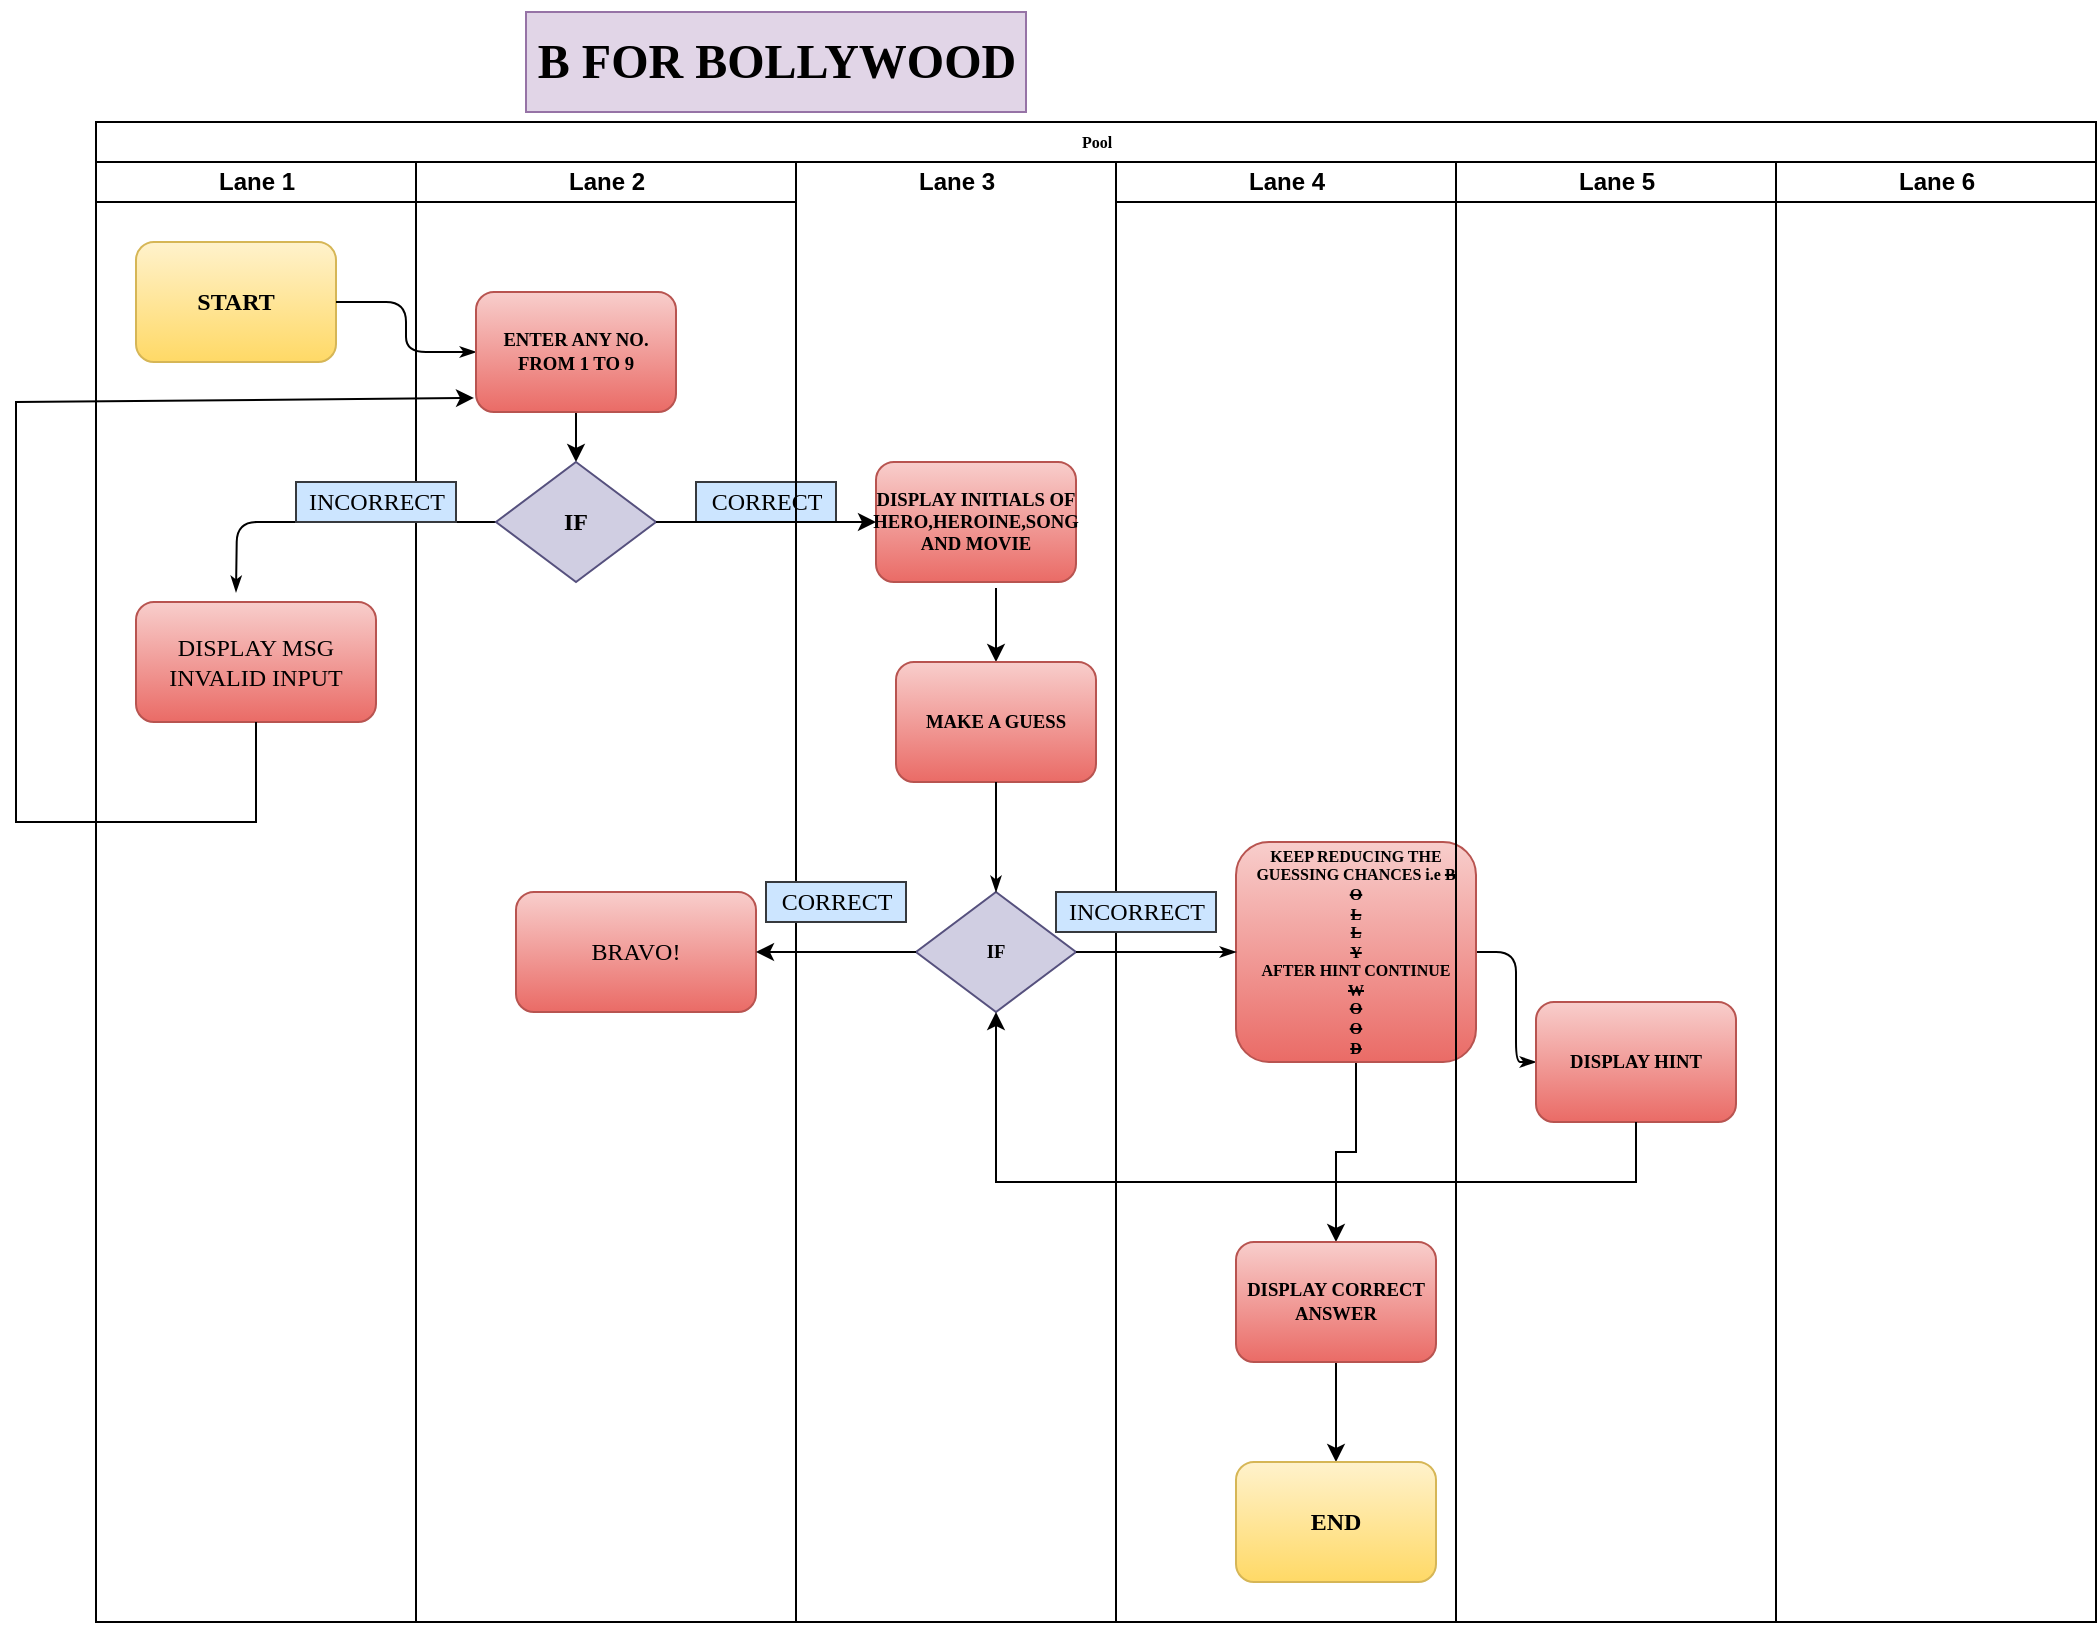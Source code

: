 <mxfile version="15.7.4" type="github">
  <diagram name="Page-1" id="74e2e168-ea6b-b213-b513-2b3c1d86103e">
    <mxGraphModel dx="862" dy="1332" grid="1" gridSize="10" guides="1" tooltips="1" connect="1" arrows="1" fold="1" page="1" pageScale="1" pageWidth="1100" pageHeight="850" background="none" math="0" shadow="0">
      <root>
        <mxCell id="0" />
        <mxCell id="1" parent="0" />
        <mxCell id="77e6c97f196da883-1" value="Pool" style="swimlane;html=1;childLayout=stackLayout;startSize=20;rounded=0;shadow=0;labelBackgroundColor=none;strokeWidth=1;fontFamily=Verdana;fontSize=8;align=center;" parent="1" vertex="1">
          <mxGeometry x="70" y="40" width="1000" height="750" as="geometry" />
        </mxCell>
        <mxCell id="77e6c97f196da883-2" value="Lane 1" style="swimlane;html=1;startSize=20;" parent="77e6c97f196da883-1" vertex="1">
          <mxGeometry y="20" width="160" height="730" as="geometry" />
        </mxCell>
        <mxCell id="77e6c97f196da883-8" value="&lt;h2&gt;&lt;b&gt;START&lt;/b&gt;&lt;/h2&gt;" style="rounded=1;whiteSpace=wrap;html=1;shadow=0;labelBackgroundColor=none;strokeWidth=1;fontFamily=Verdana;fontSize=8;align=center;fillColor=#fff2cc;strokeColor=#d6b656;gradientColor=#ffd966;" parent="77e6c97f196da883-2" vertex="1">
          <mxGeometry x="20" y="40" width="100" height="60" as="geometry" />
        </mxCell>
        <mxCell id="RpfnNFpOJsEcGyp5otK5-2" value="DISPLAY MSG INVALID INPUT" style="rounded=1;whiteSpace=wrap;html=1;fontFamily=Times New Roman;fillColor=#f8cecc;gradientColor=#ea6b66;strokeColor=#b85450;" vertex="1" parent="77e6c97f196da883-2">
          <mxGeometry x="20" y="220" width="120" height="60" as="geometry" />
        </mxCell>
        <mxCell id="77e6c97f196da883-26" style="edgeStyle=orthogonalEdgeStyle;rounded=1;html=1;labelBackgroundColor=none;startArrow=none;startFill=0;startSize=5;endArrow=classicThin;endFill=1;endSize=5;jettySize=auto;orthogonalLoop=1;strokeWidth=1;fontFamily=Verdana;fontSize=8" parent="77e6c97f196da883-1" source="77e6c97f196da883-8" target="77e6c97f196da883-11" edge="1">
          <mxGeometry relative="1" as="geometry" />
        </mxCell>
        <mxCell id="77e6c97f196da883-30" style="edgeStyle=orthogonalEdgeStyle;rounded=1;html=1;labelBackgroundColor=none;startArrow=none;startFill=0;startSize=5;endArrow=classicThin;endFill=1;endSize=5;jettySize=auto;orthogonalLoop=1;strokeWidth=1;fontFamily=Verdana;fontSize=8" parent="77e6c97f196da883-1" source="77e6c97f196da883-13" edge="1">
          <mxGeometry relative="1" as="geometry">
            <mxPoint x="70" y="235" as="targetPoint" />
          </mxGeometry>
        </mxCell>
        <mxCell id="107ba76e4e335f99-1" style="edgeStyle=orthogonalEdgeStyle;rounded=1;html=1;labelBackgroundColor=none;startArrow=none;startFill=0;startSize=5;endArrow=classicThin;endFill=1;endSize=5;jettySize=auto;orthogonalLoop=1;strokeWidth=1;fontFamily=Verdana;fontSize=8" parent="77e6c97f196da883-1" source="77e6c97f196da883-17" target="77e6c97f196da883-18" edge="1">
          <mxGeometry relative="1" as="geometry" />
        </mxCell>
        <mxCell id="77e6c97f196da883-3" value="Lane 2" style="swimlane;html=1;startSize=20;" parent="77e6c97f196da883-1" vertex="1">
          <mxGeometry x="160" y="20" width="190" height="730" as="geometry" />
        </mxCell>
        <mxCell id="RpfnNFpOJsEcGyp5otK5-7" style="edgeStyle=orthogonalEdgeStyle;rounded=0;orthogonalLoop=1;jettySize=auto;html=1;exitX=0.5;exitY=1;exitDx=0;exitDy=0;entryX=0.5;entryY=0;entryDx=0;entryDy=0;fontFamily=Times New Roman;" edge="1" parent="77e6c97f196da883-3" source="77e6c97f196da883-11" target="77e6c97f196da883-13">
          <mxGeometry relative="1" as="geometry" />
        </mxCell>
        <mxCell id="77e6c97f196da883-11" value="&lt;h3&gt;&lt;b&gt;&lt;font face=&quot;Times New Roman&quot;&gt;ENTER ANY NO. FROM 1 TO 9&lt;/font&gt;&lt;/b&gt;&lt;/h3&gt;" style="rounded=1;whiteSpace=wrap;html=1;shadow=0;labelBackgroundColor=none;strokeWidth=1;fontFamily=Verdana;fontSize=8;align=center;fillColor=#f8cecc;gradientColor=#ea6b66;strokeColor=#b85450;" parent="77e6c97f196da883-3" vertex="1">
          <mxGeometry x="30" y="65" width="100" height="60" as="geometry" />
        </mxCell>
        <mxCell id="77e6c97f196da883-13" value="&lt;h2&gt;&lt;b&gt;&lt;font face=&quot;Times New Roman&quot;&gt;IF&lt;/font&gt;&lt;/b&gt;&lt;/h2&gt;" style="rhombus;whiteSpace=wrap;html=1;rounded=0;shadow=0;labelBackgroundColor=none;strokeWidth=1;fontFamily=Verdana;fontSize=8;align=center;fillColor=#d0cee2;strokeColor=#56517e;" parent="77e6c97f196da883-3" vertex="1">
          <mxGeometry x="40" y="150" width="80" height="60" as="geometry" />
        </mxCell>
        <mxCell id="RpfnNFpOJsEcGyp5otK5-4" value="" style="endArrow=classic;html=1;rounded=0;fontFamily=Times New Roman;entryX=-0.01;entryY=0.883;entryDx=0;entryDy=0;entryPerimeter=0;" edge="1" parent="77e6c97f196da883-3" target="77e6c97f196da883-11">
          <mxGeometry width="50" height="50" relative="1" as="geometry">
            <mxPoint x="-80" y="280" as="sourcePoint" />
            <mxPoint x="90" y="140" as="targetPoint" />
            <Array as="points">
              <mxPoint x="-80" y="330" />
              <mxPoint x="-200" y="330" />
              <mxPoint x="-200" y="120" />
            </Array>
          </mxGeometry>
        </mxCell>
        <mxCell id="RpfnNFpOJsEcGyp5otK5-9" value="CORRECT" style="text;html=1;align=center;verticalAlign=middle;resizable=0;points=[];autosize=1;strokeColor=#36393d;fillColor=#cce5ff;fontFamily=Times New Roman;" vertex="1" parent="77e6c97f196da883-3">
          <mxGeometry x="140" y="160" width="70" height="20" as="geometry" />
        </mxCell>
        <mxCell id="RpfnNFpOJsEcGyp5otK5-3" value="INCORRECT" style="text;html=1;align=center;verticalAlign=middle;resizable=0;points=[];autosize=1;strokeColor=#36393d;fillColor=#cce5ff;fontFamily=Times New Roman;" vertex="1" parent="77e6c97f196da883-3">
          <mxGeometry x="-60" y="160" width="80" height="20" as="geometry" />
        </mxCell>
        <mxCell id="RpfnNFpOJsEcGyp5otK5-11" value="BRAVO!" style="rounded=1;whiteSpace=wrap;html=1;fontFamily=Times New Roman;fillColor=#f8cecc;gradientColor=#ea6b66;strokeColor=#b85450;" vertex="1" parent="77e6c97f196da883-3">
          <mxGeometry x="50" y="365" width="120" height="60" as="geometry" />
        </mxCell>
        <mxCell id="77e6c97f196da883-4" value="Lane 3" style="swimlane;html=1;startSize=20;swimlaneLine=0;fillColor=default;" parent="77e6c97f196da883-1" vertex="1">
          <mxGeometry x="350" y="20" width="160" height="730" as="geometry" />
        </mxCell>
        <mxCell id="RpfnNFpOJsEcGyp5otK5-10" style="edgeStyle=orthogonalEdgeStyle;rounded=0;orthogonalLoop=1;jettySize=auto;html=1;exitX=0.6;exitY=1.05;exitDx=0;exitDy=0;entryX=0.5;entryY=0;entryDx=0;entryDy=0;fontFamily=Times New Roman;exitPerimeter=0;" edge="1" parent="77e6c97f196da883-4" source="77e6c97f196da883-12" target="77e6c97f196da883-15">
          <mxGeometry relative="1" as="geometry" />
        </mxCell>
        <mxCell id="77e6c97f196da883-12" value="&lt;h3&gt;&lt;font face=&quot;Times New Roman&quot;&gt;DISPLAY INITIALS OF HERO,HEROINE,SONG AND MOVIE&lt;/font&gt;&lt;/h3&gt;" style="rounded=1;whiteSpace=wrap;html=1;shadow=0;labelBackgroundColor=none;strokeWidth=1;fontFamily=Verdana;fontSize=8;align=center;fillColor=#f8cecc;gradientColor=#ea6b66;strokeColor=#b85450;" parent="77e6c97f196da883-4" vertex="1">
          <mxGeometry x="40" y="150" width="100" height="60" as="geometry" />
        </mxCell>
        <mxCell id="77e6c97f196da883-15" value="&lt;h3&gt;&lt;font face=&quot;Times New Roman&quot;&gt;MAKE A GUESS&lt;/font&gt;&lt;/h3&gt;" style="rounded=1;whiteSpace=wrap;html=1;shadow=0;labelBackgroundColor=none;strokeWidth=1;fontFamily=Verdana;fontSize=8;align=center;fillColor=#f8cecc;gradientColor=#ea6b66;strokeColor=#b85450;" parent="77e6c97f196da883-4" vertex="1">
          <mxGeometry x="50" y="250" width="100" height="60" as="geometry" />
        </mxCell>
        <mxCell id="77e6c97f196da883-16" value="&lt;h3&gt;&lt;font face=&quot;Times New Roman&quot;&gt;IF&lt;/font&gt;&lt;/h3&gt;" style="rhombus;whiteSpace=wrap;html=1;rounded=0;shadow=0;labelBackgroundColor=none;strokeWidth=1;fontFamily=Verdana;fontSize=8;align=center;fillColor=#d0cee2;strokeColor=#56517e;" parent="77e6c97f196da883-4" vertex="1">
          <mxGeometry x="60" y="365" width="80" height="60" as="geometry" />
        </mxCell>
        <mxCell id="77e6c97f196da883-34" style="edgeStyle=orthogonalEdgeStyle;rounded=1;html=1;labelBackgroundColor=none;startArrow=none;startFill=0;startSize=5;endArrow=classicThin;endFill=1;endSize=5;jettySize=auto;orthogonalLoop=1;strokeColor=#000000;strokeWidth=1;fontFamily=Verdana;fontSize=8;fontColor=#000000;" parent="77e6c97f196da883-4" source="77e6c97f196da883-15" target="77e6c97f196da883-16" edge="1">
          <mxGeometry relative="1" as="geometry" />
        </mxCell>
        <mxCell id="77e6c97f196da883-5" value="Lane 4" style="swimlane;html=1;startSize=20;" parent="77e6c97f196da883-1" vertex="1">
          <mxGeometry x="510" y="20" width="170" height="730" as="geometry" />
        </mxCell>
        <mxCell id="RpfnNFpOJsEcGyp5otK5-16" style="edgeStyle=orthogonalEdgeStyle;rounded=0;orthogonalLoop=1;jettySize=auto;html=1;exitX=0.5;exitY=1;exitDx=0;exitDy=0;entryX=0.5;entryY=0;entryDx=0;entryDy=0;fontFamily=Times New Roman;" edge="1" parent="77e6c97f196da883-5" source="77e6c97f196da883-17" target="77e6c97f196da883-19">
          <mxGeometry relative="1" as="geometry" />
        </mxCell>
        <mxCell id="77e6c97f196da883-17" value="&lt;b&gt;KEEP REDUCING THE GUESSING CHANCES i.e &lt;span&gt;&lt;strike&gt;B&lt;/strike&gt;&lt;br&gt;&lt;strike&gt;O&lt;/strike&gt;&lt;br&gt;&lt;strike&gt;L&lt;/strike&gt;&lt;br&gt;&lt;strike&gt;L&lt;/strike&gt;&lt;br&gt;&lt;strike&gt;Y&lt;/strike&gt;&lt;br&gt;AFTER HINT CONTINUE&lt;br&gt;&lt;strike&gt;&lt;span&gt;W&lt;br&gt;&lt;/span&gt;O&lt;br&gt;O&lt;br&gt;D&lt;/strike&gt;&lt;br&gt;&lt;/span&gt;&lt;/b&gt;" style="rounded=1;whiteSpace=wrap;html=1;shadow=0;labelBackgroundColor=none;strokeWidth=1;fontFamily=Verdana;fontSize=8;align=center;fillColor=#f8cecc;gradientColor=#ea6b66;strokeColor=#b85450;" parent="77e6c97f196da883-5" vertex="1">
          <mxGeometry x="60" y="340" width="120" height="110" as="geometry" />
        </mxCell>
        <mxCell id="RpfnNFpOJsEcGyp5otK5-17" style="edgeStyle=orthogonalEdgeStyle;rounded=0;orthogonalLoop=1;jettySize=auto;html=1;exitX=0.5;exitY=1;exitDx=0;exitDy=0;entryX=0.5;entryY=0;entryDx=0;entryDy=0;fontFamily=Times New Roman;" edge="1" parent="77e6c97f196da883-5" source="77e6c97f196da883-19" target="77e6c97f196da883-10">
          <mxGeometry relative="1" as="geometry" />
        </mxCell>
        <mxCell id="77e6c97f196da883-19" value="&lt;h3&gt;&lt;font face=&quot;Times New Roman&quot;&gt;DISPLAY CORRECT ANSWER&lt;/font&gt;&lt;/h3&gt;" style="rounded=1;whiteSpace=wrap;html=1;shadow=0;labelBackgroundColor=none;strokeWidth=1;fontFamily=Verdana;fontSize=8;align=center;fillColor=#f8cecc;gradientColor=#ea6b66;strokeColor=#b85450;" parent="77e6c97f196da883-5" vertex="1">
          <mxGeometry x="60" y="540" width="100" height="60" as="geometry" />
        </mxCell>
        <mxCell id="77e6c97f196da883-10" value="&lt;h2&gt;&lt;b&gt;&lt;font face=&quot;Times New Roman&quot;&gt;END&lt;/font&gt;&lt;/b&gt;&lt;/h2&gt;" style="rounded=1;whiteSpace=wrap;html=1;shadow=0;labelBackgroundColor=none;strokeWidth=1;fontFamily=Verdana;fontSize=8;align=center;fillColor=#fff2cc;strokeColor=#d6b656;gradientColor=#ffd966;" parent="77e6c97f196da883-5" vertex="1">
          <mxGeometry x="60" y="650" width="100" height="60" as="geometry" />
        </mxCell>
        <mxCell id="RpfnNFpOJsEcGyp5otK5-14" value="INCORRECT" style="text;html=1;align=center;verticalAlign=middle;resizable=0;points=[];autosize=1;strokeColor=#36393d;fillColor=#cce5ff;fontFamily=Times New Roman;" vertex="1" parent="77e6c97f196da883-5">
          <mxGeometry x="-30" y="365" width="80" height="20" as="geometry" />
        </mxCell>
        <mxCell id="77e6c97f196da883-6" value="Lane 5" style="swimlane;html=1;startSize=20;" parent="77e6c97f196da883-1" vertex="1">
          <mxGeometry x="680" y="20" width="160" height="730" as="geometry" />
        </mxCell>
        <mxCell id="77e6c97f196da883-18" value="&lt;h3&gt;&lt;b&gt;&lt;font face=&quot;Times New Roman&quot;&gt;DISPLAY HINT&lt;/font&gt;&lt;/b&gt;&lt;/h3&gt;" style="rounded=1;whiteSpace=wrap;html=1;shadow=0;labelBackgroundColor=none;strokeWidth=1;fontFamily=Verdana;fontSize=8;align=center;fillColor=#f8cecc;gradientColor=#ea6b66;strokeColor=#b85450;" parent="77e6c97f196da883-6" vertex="1">
          <mxGeometry x="40" y="420" width="100" height="60" as="geometry" />
        </mxCell>
        <mxCell id="77e6c97f196da883-7" value="Lane 6" style="swimlane;html=1;startSize=20;" parent="77e6c97f196da883-1" vertex="1">
          <mxGeometry x="840" y="20" width="160" height="730" as="geometry" />
        </mxCell>
        <mxCell id="RpfnNFpOJsEcGyp5otK5-8" style="edgeStyle=orthogonalEdgeStyle;rounded=0;orthogonalLoop=1;jettySize=auto;html=1;exitX=1;exitY=0.5;exitDx=0;exitDy=0;entryX=0;entryY=0.5;entryDx=0;entryDy=0;fontFamily=Times New Roman;" edge="1" parent="77e6c97f196da883-1" source="77e6c97f196da883-13" target="77e6c97f196da883-12">
          <mxGeometry relative="1" as="geometry" />
        </mxCell>
        <mxCell id="77e6c97f196da883-35" style="edgeStyle=orthogonalEdgeStyle;rounded=1;html=1;labelBackgroundColor=none;startArrow=none;startFill=0;startSize=5;endArrow=classicThin;endFill=1;endSize=5;jettySize=auto;orthogonalLoop=1;strokeWidth=1;fontFamily=Verdana;fontSize=8" parent="77e6c97f196da883-1" source="77e6c97f196da883-16" target="77e6c97f196da883-17" edge="1">
          <mxGeometry relative="1" as="geometry" />
        </mxCell>
        <mxCell id="RpfnNFpOJsEcGyp5otK5-12" style="edgeStyle=orthogonalEdgeStyle;rounded=0;orthogonalLoop=1;jettySize=auto;html=1;exitX=0;exitY=0.5;exitDx=0;exitDy=0;entryX=1;entryY=0.5;entryDx=0;entryDy=0;fontFamily=Times New Roman;" edge="1" parent="77e6c97f196da883-1" source="77e6c97f196da883-16" target="RpfnNFpOJsEcGyp5otK5-11">
          <mxGeometry relative="1" as="geometry" />
        </mxCell>
        <mxCell id="RpfnNFpOJsEcGyp5otK5-15" value="" style="edgeStyle=orthogonalEdgeStyle;rounded=0;orthogonalLoop=1;jettySize=auto;html=1;fontFamily=Times New Roman;entryX=0.5;entryY=1;entryDx=0;entryDy=0;" edge="1" parent="77e6c97f196da883-1" source="77e6c97f196da883-18" target="77e6c97f196da883-16">
          <mxGeometry relative="1" as="geometry">
            <mxPoint x="770" y="560" as="targetPoint" />
            <Array as="points">
              <mxPoint x="770" y="530" />
              <mxPoint x="450" y="530" />
            </Array>
          </mxGeometry>
        </mxCell>
        <mxCell id="RpfnNFpOJsEcGyp5otK5-13" value="CORRECT" style="text;html=1;align=center;verticalAlign=middle;resizable=0;points=[];autosize=1;strokeColor=#36393d;fillColor=#cce5ff;fontFamily=Times New Roman;" vertex="1" parent="1">
          <mxGeometry x="405" y="420" width="70" height="20" as="geometry" />
        </mxCell>
        <mxCell id="RpfnNFpOJsEcGyp5otK5-18" value="&lt;h1&gt;&lt;b&gt;B FOR BOLLYWOOD&lt;/b&gt;&lt;/h1&gt;" style="text;html=1;align=center;verticalAlign=middle;resizable=0;points=[];autosize=1;strokeColor=#9673a6;fillColor=#e1d5e7;fontFamily=Times New Roman;" vertex="1" parent="1">
          <mxGeometry x="285" y="-15" width="250" height="50" as="geometry" />
        </mxCell>
      </root>
    </mxGraphModel>
  </diagram>
</mxfile>
